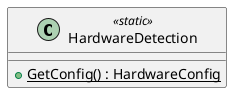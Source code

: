 @startuml
class HardwareDetection <<static>> {
    + {static} GetConfig() : HardwareConfig
}
@enduml
